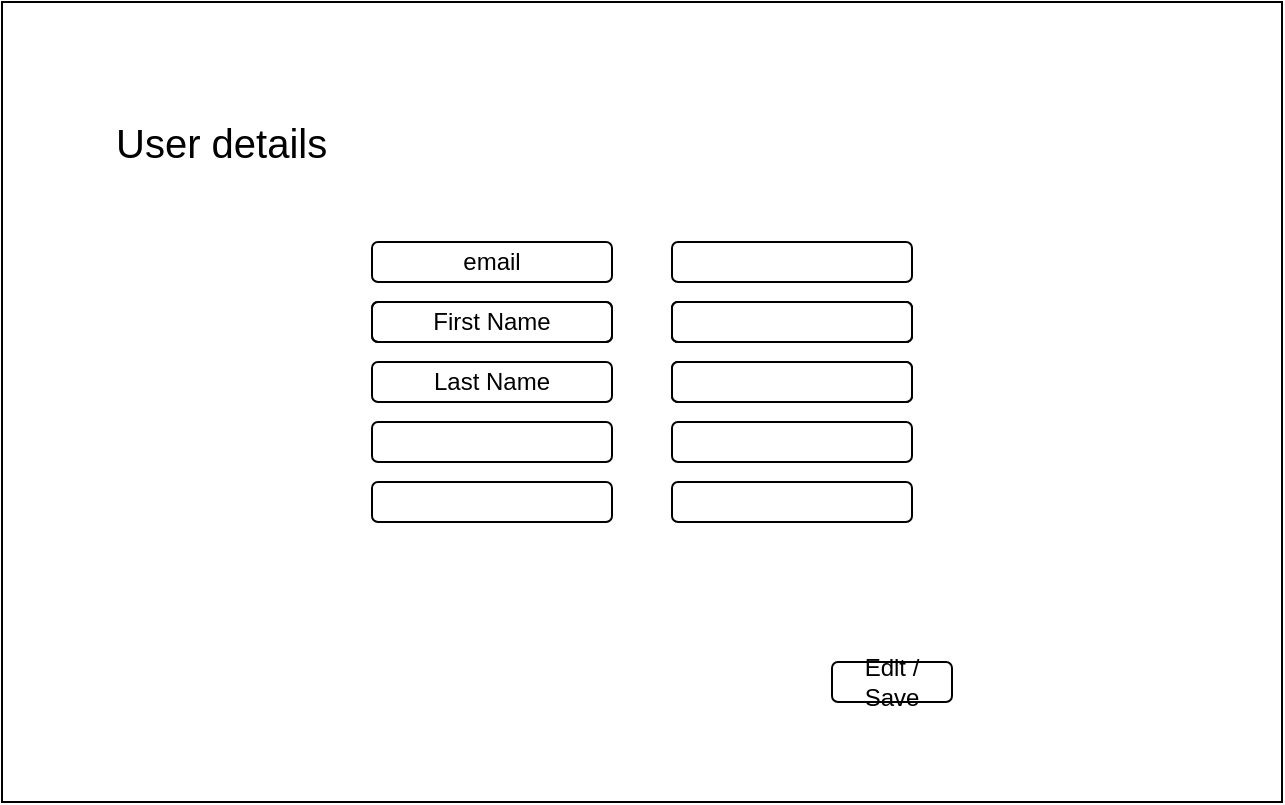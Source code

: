 <mxfile version="21.5.2" type="github">
  <diagram name="Page-1" id="83S2Jtut0YvN9epJl4YK">
    <mxGraphModel dx="1434" dy="739" grid="1" gridSize="10" guides="1" tooltips="1" connect="1" arrows="1" fold="1" page="1" pageScale="1" pageWidth="850" pageHeight="1100" math="0" shadow="0">
      <root>
        <mxCell id="0" />
        <mxCell id="1" parent="0" />
        <mxCell id="hZJCGSI-fOzzTAv1BgRq-1" value="" style="rounded=0;whiteSpace=wrap;html=1;fillColor=none;" vertex="1" parent="1">
          <mxGeometry x="105" y="150" width="640" height="400" as="geometry" />
        </mxCell>
        <mxCell id="hZJCGSI-fOzzTAv1BgRq-5" value="" style="rounded=1;whiteSpace=wrap;html=1;" vertex="1" parent="1">
          <mxGeometry x="440" y="270" width="120" height="20" as="geometry" />
        </mxCell>
        <mxCell id="hZJCGSI-fOzzTAv1BgRq-6" value="" style="rounded=1;whiteSpace=wrap;html=1;align=left;" vertex="1" parent="1">
          <mxGeometry x="440" y="300" width="120" height="20" as="geometry" />
        </mxCell>
        <mxCell id="hZJCGSI-fOzzTAv1BgRq-7" value="" style="rounded=1;whiteSpace=wrap;html=1;align=left;" vertex="1" parent="1">
          <mxGeometry x="440" y="330" width="120" height="20" as="geometry" />
        </mxCell>
        <mxCell id="hZJCGSI-fOzzTAv1BgRq-8" value="User details" style="rounded=0;whiteSpace=wrap;html=1;fillColor=none;strokeColor=none;fontSize=20;align=left;" vertex="1" parent="1">
          <mxGeometry x="160" y="190" width="190" height="60" as="geometry" />
        </mxCell>
        <mxCell id="hZJCGSI-fOzzTAv1BgRq-9" value="" style="rounded=1;whiteSpace=wrap;html=1;fillColor=none;" vertex="1" parent="1">
          <mxGeometry x="290" y="300" width="120" height="20" as="geometry" />
        </mxCell>
        <mxCell id="hZJCGSI-fOzzTAv1BgRq-10" value="Last Name" style="rounded=1;whiteSpace=wrap;html=1;fillColor=none;" vertex="1" parent="1">
          <mxGeometry x="290" y="330" width="120" height="20" as="geometry" />
        </mxCell>
        <mxCell id="hZJCGSI-fOzzTAv1BgRq-11" value="email" style="rounded=1;whiteSpace=wrap;html=1;fillColor=none;" vertex="1" parent="1">
          <mxGeometry x="290" y="270" width="120" height="20" as="geometry" />
        </mxCell>
        <mxCell id="hZJCGSI-fOzzTAv1BgRq-12" value="First Name" style="rounded=1;whiteSpace=wrap;html=1;fillColor=none;" vertex="1" parent="1">
          <mxGeometry x="290" y="300" width="120" height="20" as="geometry" />
        </mxCell>
        <mxCell id="hZJCGSI-fOzzTAv1BgRq-13" value="" style="rounded=1;whiteSpace=wrap;html=1;align=left;" vertex="1" parent="1">
          <mxGeometry x="440" y="300" width="120" height="20" as="geometry" />
        </mxCell>
        <mxCell id="hZJCGSI-fOzzTAv1BgRq-14" value="" style="rounded=1;whiteSpace=wrap;html=1;align=left;" vertex="1" parent="1">
          <mxGeometry x="440" y="330" width="120" height="20" as="geometry" />
        </mxCell>
        <mxCell id="hZJCGSI-fOzzTAv1BgRq-15" value="" style="rounded=1;whiteSpace=wrap;html=1;align=left;" vertex="1" parent="1">
          <mxGeometry x="440" y="300" width="120" height="20" as="geometry" />
        </mxCell>
        <mxCell id="hZJCGSI-fOzzTAv1BgRq-16" value="" style="rounded=1;whiteSpace=wrap;html=1;fillColor=none;" vertex="1" parent="1">
          <mxGeometry x="290" y="390" width="120" height="20" as="geometry" />
        </mxCell>
        <mxCell id="hZJCGSI-fOzzTAv1BgRq-17" value="" style="rounded=1;whiteSpace=wrap;html=1;fillColor=none;" vertex="1" parent="1">
          <mxGeometry x="290" y="360" width="120" height="20" as="geometry" />
        </mxCell>
        <mxCell id="hZJCGSI-fOzzTAv1BgRq-18" value="" style="rounded=1;whiteSpace=wrap;html=1;align=left;" vertex="1" parent="1">
          <mxGeometry x="440" y="390" width="120" height="20" as="geometry" />
        </mxCell>
        <mxCell id="hZJCGSI-fOzzTAv1BgRq-19" value="" style="rounded=1;whiteSpace=wrap;html=1;align=left;" vertex="1" parent="1">
          <mxGeometry x="440" y="360" width="120" height="20" as="geometry" />
        </mxCell>
        <mxCell id="hZJCGSI-fOzzTAv1BgRq-21" value="Edit / Save" style="rounded=1;whiteSpace=wrap;html=1;fillColor=none;" vertex="1" parent="1">
          <mxGeometry x="520" y="480" width="60" height="20" as="geometry" />
        </mxCell>
      </root>
    </mxGraphModel>
  </diagram>
</mxfile>
